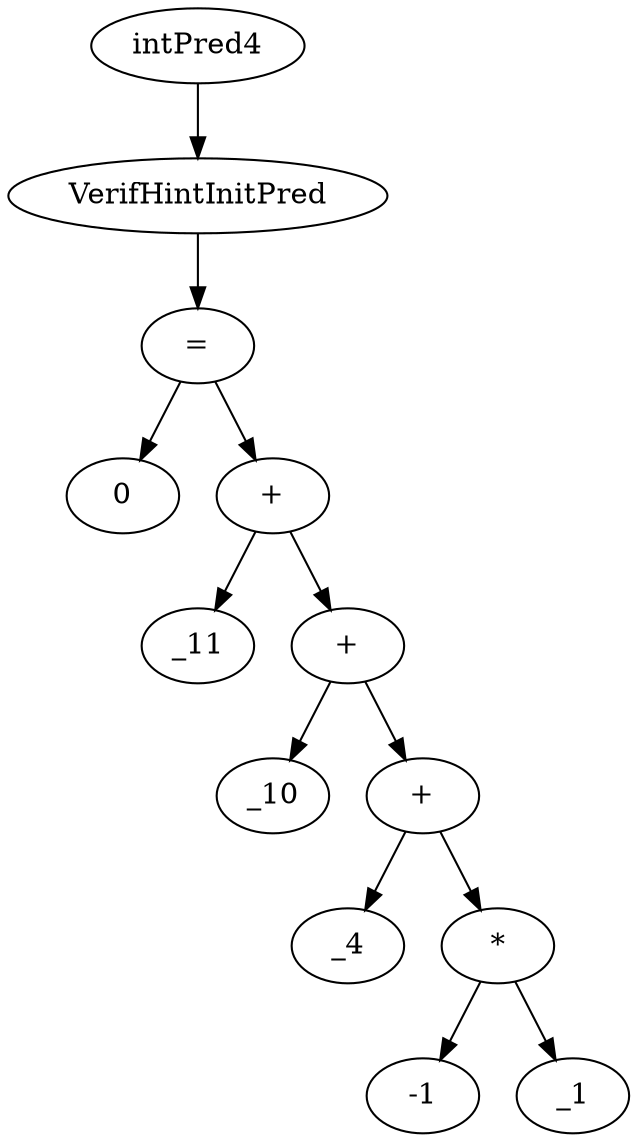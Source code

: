digraph dag {
0 [label="intPred4"];
1 [label="VerifHintInitPred"];
2 [label="="];
3 [label="0"];
4 [label="+"];
5 [label="_11"];
6 [label="+"];
7 [label="_10"];
8 [label="+"];
9 [label="_4"];
10 [label="*"];
11 [label="-1"];
12 [label="_1"];
"0" -> "1"[label=""]
"1" -> "2"[label=""]
"2" -> "4"[label=""]
"2" -> "3"[label=""]
"4" -> "6"[label=""]
"4" -> "5"[label=""]
"6" -> "8"[label=""]
"6" -> "7"[label=""]
"8" -> "10"[label=""]
"8" -> "9"[label=""]
"10" -> "12"[label=""]
"10" -> "11"[label=""]
}
